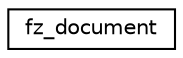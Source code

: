 digraph "Graphical Class Hierarchy"
{
 // LATEX_PDF_SIZE
  edge [fontname="Helvetica",fontsize="10",labelfontname="Helvetica",labelfontsize="10"];
  node [fontname="Helvetica",fontsize="10",shape=record];
  rankdir="LR";
  Node0 [label="fz_document",height=0.2,width=0.4,color="black", fillcolor="white", style="filled",URL="$structfz__document.html",tooltip=" "];
}

